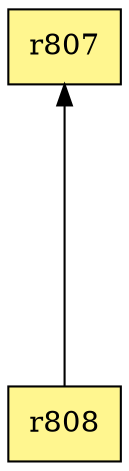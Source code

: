 digraph G {
rankdir=BT;ranksep="2.0";
"r807" [shape=record,fillcolor=khaki1,style=filled,label="{r807}"];
"r808" [shape=record,fillcolor=khaki1,style=filled,label="{r808}"];
"r808" -> "r807"
}